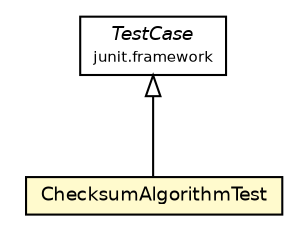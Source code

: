 #!/usr/local/bin/dot
#
# Class diagram 
# Generated by UmlGraph version 4.6 (http://www.spinellis.gr/sw/umlgraph)
#

digraph G {
	edge [fontname="Helvetica",fontsize=10,labelfontname="Helvetica",labelfontsize=10];
	node [fontname="Helvetica",fontsize=10,shape=plaintext];
	// org.apache.archiva.checksum.ChecksumAlgorithmTest
	c11446 [label=<<table border="0" cellborder="1" cellspacing="0" cellpadding="2" port="p" bgcolor="lemonChiffon" href="./ChecksumAlgorithmTest.html">
		<tr><td><table border="0" cellspacing="0" cellpadding="1">
			<tr><td> ChecksumAlgorithmTest </td></tr>
		</table></td></tr>
		</table>>, fontname="Helvetica", fontcolor="black", fontsize=9.0];
	//org.apache.archiva.checksum.ChecksumAlgorithmTest extends junit.framework.TestCase
	c11652:p -> c11446:p [dir=back,arrowtail=empty];
	// junit.framework.TestCase
	c11652 [label=<<table border="0" cellborder="1" cellspacing="0" cellpadding="2" port="p" href="http://java.sun.com/j2se/1.4.2/docs/api/junit/framework/TestCase.html">
		<tr><td><table border="0" cellspacing="0" cellpadding="1">
			<tr><td><font face="Helvetica-Oblique"> TestCase </font></td></tr>
			<tr><td><font point-size="7.0"> junit.framework </font></td></tr>
		</table></td></tr>
		</table>>, fontname="Helvetica", fontcolor="black", fontsize=9.0];
}

